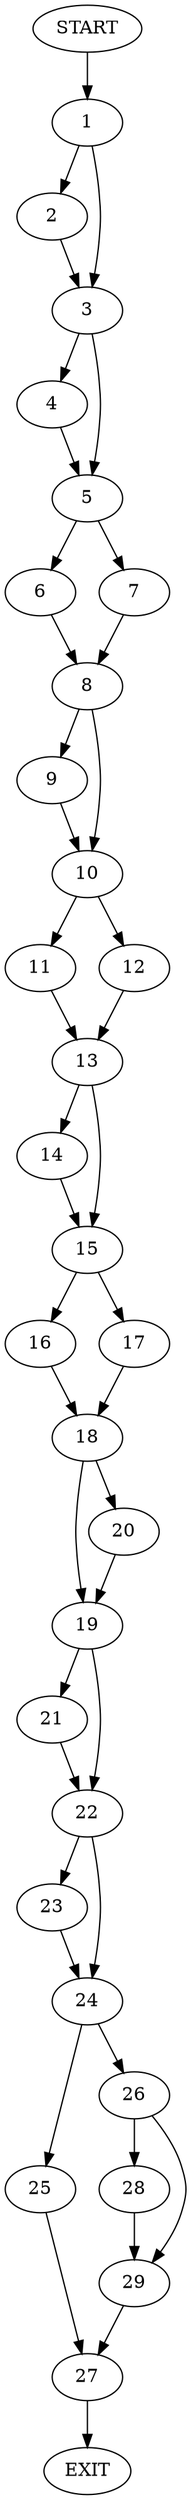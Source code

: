 digraph {
0 [label="START"]
30 [label="EXIT"]
0 -> 1
1 -> 2
1 -> 3
3 -> 4
3 -> 5
2 -> 3
4 -> 5
5 -> 6
5 -> 7
6 -> 8
7 -> 8
8 -> 9
8 -> 10
9 -> 10
10 -> 11
10 -> 12
11 -> 13
12 -> 13
13 -> 14
13 -> 15
14 -> 15
15 -> 16
15 -> 17
16 -> 18
17 -> 18
18 -> 19
18 -> 20
20 -> 19
19 -> 21
19 -> 22
22 -> 23
22 -> 24
21 -> 22
24 -> 25
24 -> 26
23 -> 24
25 -> 27
26 -> 28
26 -> 29
27 -> 30
28 -> 29
29 -> 27
}
